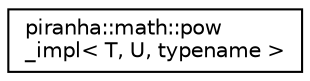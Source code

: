 digraph "Graphical Class Hierarchy"
{
  edge [fontname="Helvetica",fontsize="10",labelfontname="Helvetica",labelfontsize="10"];
  node [fontname="Helvetica",fontsize="10",shape=record];
  rankdir="LR";
  Node0 [label="piranha::math::pow\l_impl\< T, U, typename \>",height=0.2,width=0.4,color="black", fillcolor="white", style="filled",URL="$structpiranha_1_1math_1_1pow__impl.html",tooltip="Default functor for the implementation of piranha::math::pow(). "];
}
